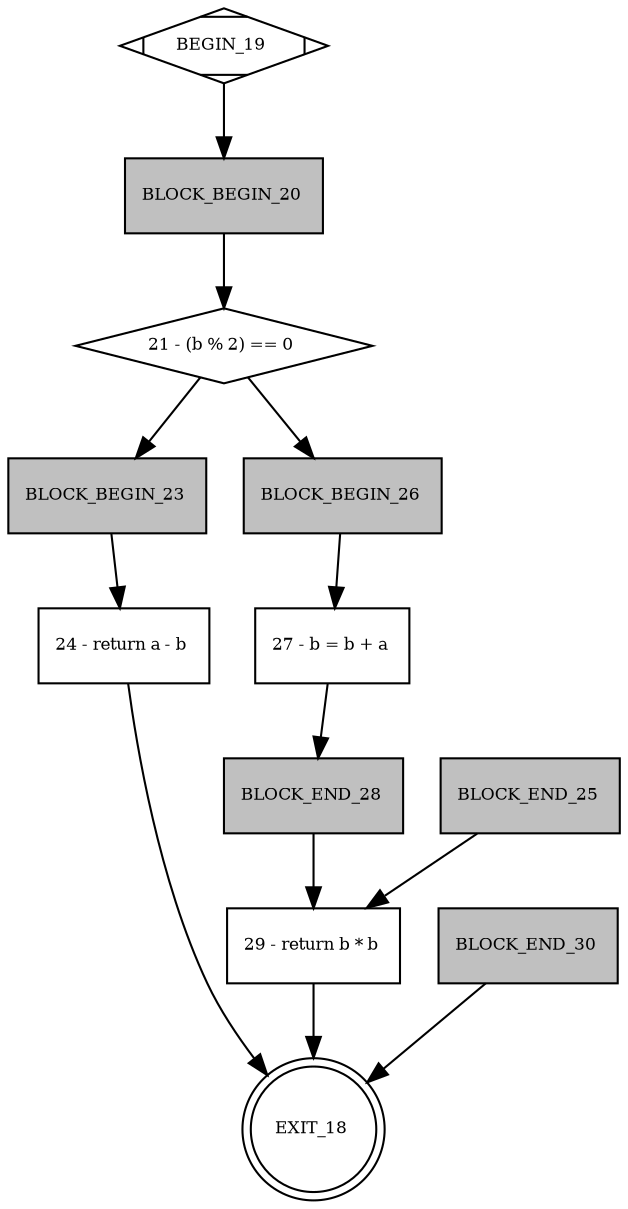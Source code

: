 digraph null { 
node [fontsize = 8];
1 [shape=Mdiamond, label="BEGIN_19 "];
2 [shape=rectangle, style=filled, fillcolor=gray, label="BLOCK_BEGIN_20 "];
3 [shape=diamond, label="21 - (b % 2) == 0 "];
4 [shape=rectangle, style=filled, fillcolor=gray, label="BLOCK_BEGIN_23 "];
5 [shape=rectangle, label="24 - return a - b "];
6 [shape=doublecircle, label="EXIT_18 "];
7 [shape=rectangle, style=filled, fillcolor=gray, label="BLOCK_END_25 "];
8 [shape=rectangle, style=filled, fillcolor=gray, label="BLOCK_BEGIN_26 "];
9 [shape=rectangle, label="27 - b = b + a "];
10 [shape=rectangle, style=filled, fillcolor=gray, label="BLOCK_END_28 "];
11 [shape=rectangle, label="29 - return b * b "];
12 [shape=rectangle, style=filled, fillcolor=gray, label="BLOCK_END_30 "];
1 -> 2 ;
 2 -> 3 ;
 3 -> 4 ;
 4 -> 5 ;
 5 -> 6 ;
 3 -> 8 ;
 8 -> 9 ;
 9 -> 10 ;
 11 -> 6 ;
 12 -> 6 ;
 7 -> 11 ;
 10 -> 11 ;
 
 }
